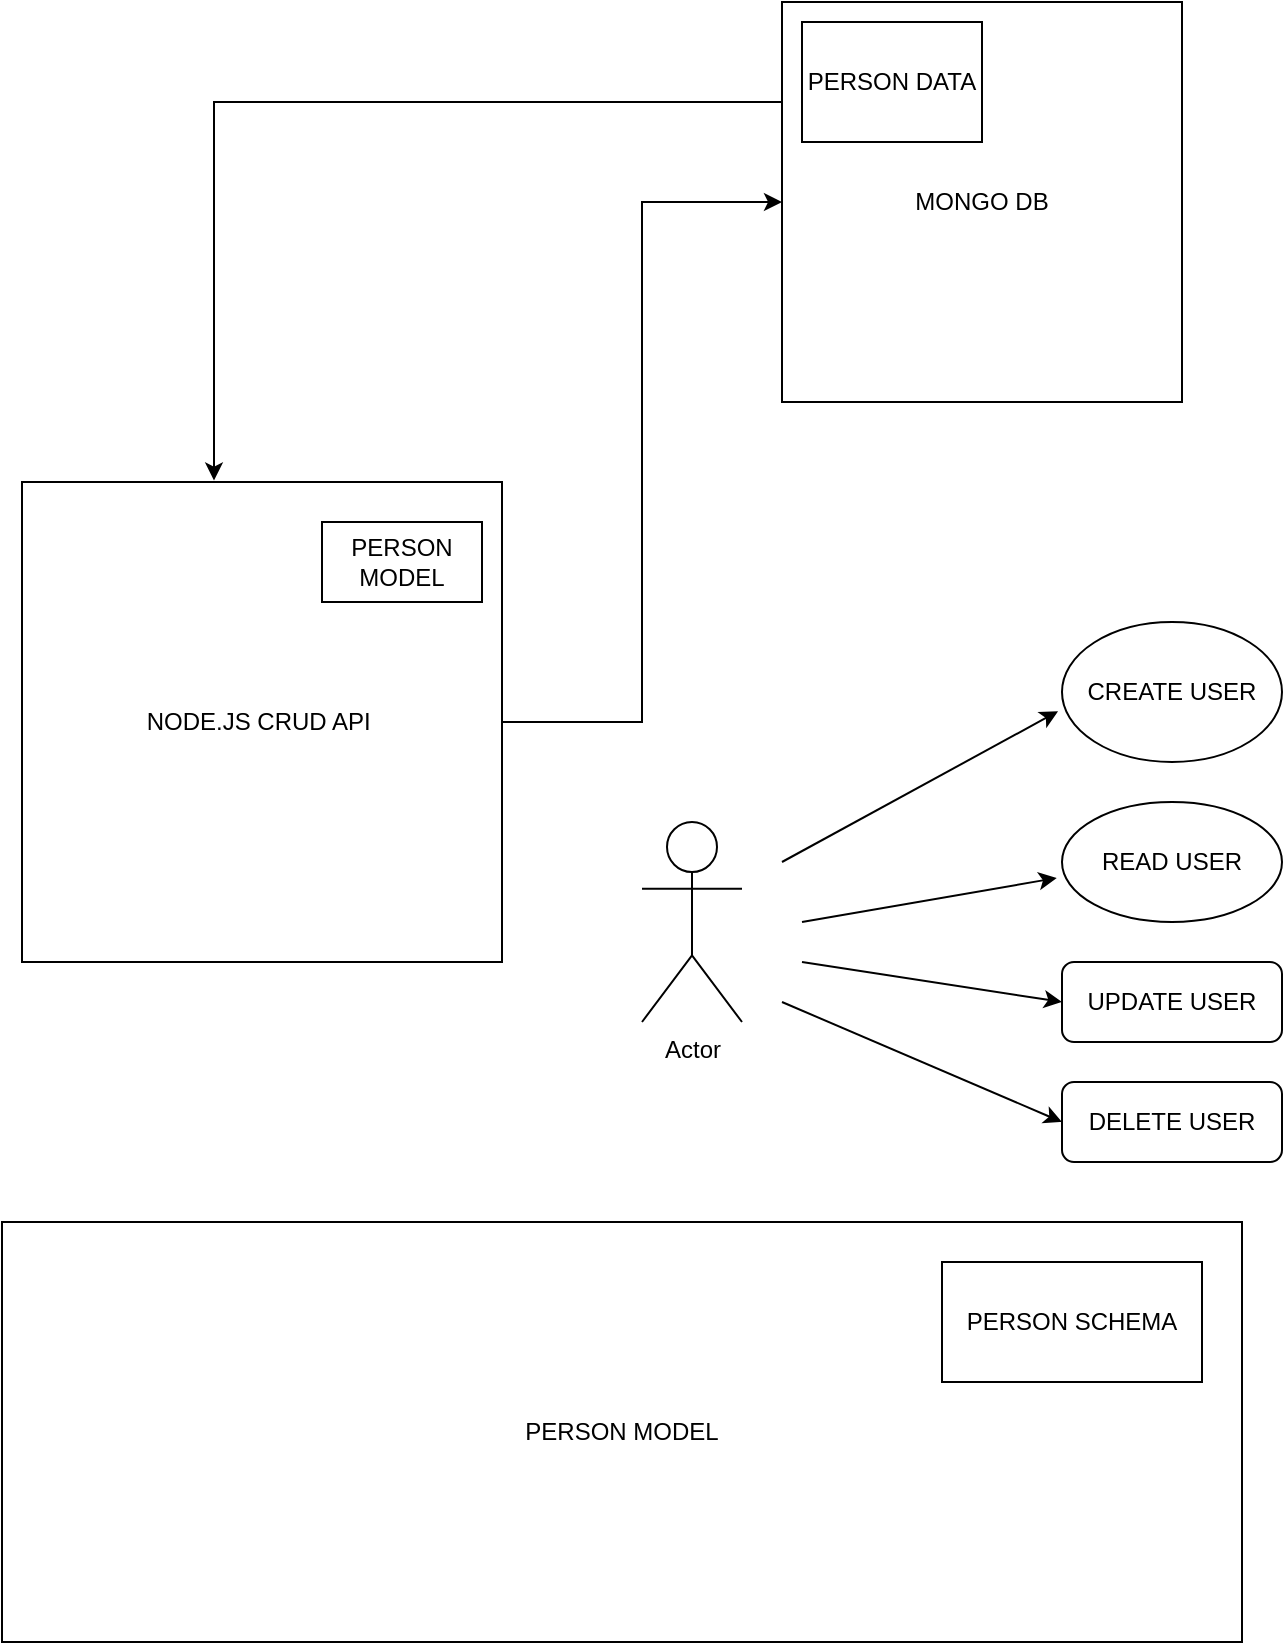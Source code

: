 <mxfile version="21.7.4" type="github">
  <diagram id="R2lEEEUBdFMjLlhIrx00" name="Page-1">
    <mxGraphModel dx="794" dy="422" grid="1" gridSize="10" guides="1" tooltips="1" connect="1" arrows="1" fold="1" page="1" pageScale="1" pageWidth="850" pageHeight="1100" math="0" shadow="0" extFonts="Permanent Marker^https://fonts.googleapis.com/css?family=Permanent+Marker">
      <root>
        <mxCell id="0" />
        <mxCell id="1" parent="0" />
        <mxCell id="9705ezCTAjk8PmJOCNoQ-6" style="edgeStyle=orthogonalEdgeStyle;rounded=0;orthogonalLoop=1;jettySize=auto;html=1;entryX=0;entryY=0.5;entryDx=0;entryDy=0;" edge="1" parent="1" source="9705ezCTAjk8PmJOCNoQ-1" target="9705ezCTAjk8PmJOCNoQ-2">
          <mxGeometry relative="1" as="geometry" />
        </mxCell>
        <mxCell id="9705ezCTAjk8PmJOCNoQ-1" value="NODE.JS CRUD API&amp;nbsp;" style="whiteSpace=wrap;html=1;aspect=fixed;" vertex="1" parent="1">
          <mxGeometry x="130" y="250" width="240" height="240" as="geometry" />
        </mxCell>
        <mxCell id="9705ezCTAjk8PmJOCNoQ-7" style="edgeStyle=orthogonalEdgeStyle;rounded=0;orthogonalLoop=1;jettySize=auto;html=1;exitX=0;exitY=0.25;exitDx=0;exitDy=0;entryX=0.4;entryY=-0.003;entryDx=0;entryDy=0;entryPerimeter=0;" edge="1" parent="1" source="9705ezCTAjk8PmJOCNoQ-2" target="9705ezCTAjk8PmJOCNoQ-1">
          <mxGeometry relative="1" as="geometry" />
        </mxCell>
        <mxCell id="9705ezCTAjk8PmJOCNoQ-2" value="MONGO DB" style="whiteSpace=wrap;html=1;aspect=fixed;" vertex="1" parent="1">
          <mxGeometry x="510" y="10" width="200" height="200" as="geometry" />
        </mxCell>
        <mxCell id="9705ezCTAjk8PmJOCNoQ-9" value="PERSON MODEL" style="rounded=0;whiteSpace=wrap;html=1;" vertex="1" parent="1">
          <mxGeometry x="280" y="270" width="80" height="40" as="geometry" />
        </mxCell>
        <mxCell id="9705ezCTAjk8PmJOCNoQ-10" value="PERSON DATA" style="rounded=0;whiteSpace=wrap;html=1;" vertex="1" parent="1">
          <mxGeometry x="520" y="20" width="90" height="60" as="geometry" />
        </mxCell>
        <mxCell id="9705ezCTAjk8PmJOCNoQ-11" value="PERSON MODEL" style="rounded=0;whiteSpace=wrap;html=1;" vertex="1" parent="1">
          <mxGeometry x="120" y="620" width="620" height="210" as="geometry" />
        </mxCell>
        <mxCell id="9705ezCTAjk8PmJOCNoQ-12" value="PERSON SCHEMA" style="rounded=0;whiteSpace=wrap;html=1;" vertex="1" parent="1">
          <mxGeometry x="590" y="640" width="130" height="60" as="geometry" />
        </mxCell>
        <mxCell id="9705ezCTAjk8PmJOCNoQ-13" value="Actor" style="shape=umlActor;verticalLabelPosition=bottom;verticalAlign=top;html=1;outlineConnect=0;" vertex="1" parent="1">
          <mxGeometry x="440" y="420" width="50" height="100" as="geometry" />
        </mxCell>
        <mxCell id="9705ezCTAjk8PmJOCNoQ-15" value="CREATE USER" style="ellipse;whiteSpace=wrap;html=1;" vertex="1" parent="1">
          <mxGeometry x="650" y="320" width="110" height="70" as="geometry" />
        </mxCell>
        <mxCell id="9705ezCTAjk8PmJOCNoQ-19" value="" style="endArrow=classic;html=1;rounded=0;entryX=-0.018;entryY=0.638;entryDx=0;entryDy=0;entryPerimeter=0;" edge="1" parent="1" target="9705ezCTAjk8PmJOCNoQ-15">
          <mxGeometry width="50" height="50" relative="1" as="geometry">
            <mxPoint x="510" y="440" as="sourcePoint" />
            <mxPoint x="640" y="380" as="targetPoint" />
          </mxGeometry>
        </mxCell>
        <mxCell id="9705ezCTAjk8PmJOCNoQ-21" value="READ USER" style="ellipse;whiteSpace=wrap;html=1;" vertex="1" parent="1">
          <mxGeometry x="650" y="410" width="110" height="60" as="geometry" />
        </mxCell>
        <mxCell id="9705ezCTAjk8PmJOCNoQ-23" value="UPDATE USER" style="rounded=1;whiteSpace=wrap;html=1;" vertex="1" parent="1">
          <mxGeometry x="650" y="490" width="110" height="40" as="geometry" />
        </mxCell>
        <mxCell id="9705ezCTAjk8PmJOCNoQ-24" value="DELETE USER" style="rounded=1;whiteSpace=wrap;html=1;" vertex="1" parent="1">
          <mxGeometry x="650" y="550" width="110" height="40" as="geometry" />
        </mxCell>
        <mxCell id="9705ezCTAjk8PmJOCNoQ-25" value="" style="endArrow=classic;html=1;rounded=0;entryX=-0.024;entryY=0.633;entryDx=0;entryDy=0;entryPerimeter=0;" edge="1" parent="1" target="9705ezCTAjk8PmJOCNoQ-21">
          <mxGeometry width="50" height="50" relative="1" as="geometry">
            <mxPoint x="520" y="470" as="sourcePoint" />
            <mxPoint x="560" y="460" as="targetPoint" />
          </mxGeometry>
        </mxCell>
        <mxCell id="9705ezCTAjk8PmJOCNoQ-26" value="" style="endArrow=classic;html=1;rounded=0;entryX=0;entryY=0.5;entryDx=0;entryDy=0;" edge="1" parent="1" target="9705ezCTAjk8PmJOCNoQ-23">
          <mxGeometry width="50" height="50" relative="1" as="geometry">
            <mxPoint x="520" y="490" as="sourcePoint" />
            <mxPoint x="560" y="460" as="targetPoint" />
          </mxGeometry>
        </mxCell>
        <mxCell id="9705ezCTAjk8PmJOCNoQ-27" value="" style="endArrow=classic;html=1;rounded=0;entryX=0;entryY=0.5;entryDx=0;entryDy=0;" edge="1" parent="1" target="9705ezCTAjk8PmJOCNoQ-24">
          <mxGeometry width="50" height="50" relative="1" as="geometry">
            <mxPoint x="510" y="510" as="sourcePoint" />
            <mxPoint x="560" y="460" as="targetPoint" />
          </mxGeometry>
        </mxCell>
      </root>
    </mxGraphModel>
  </diagram>
</mxfile>
